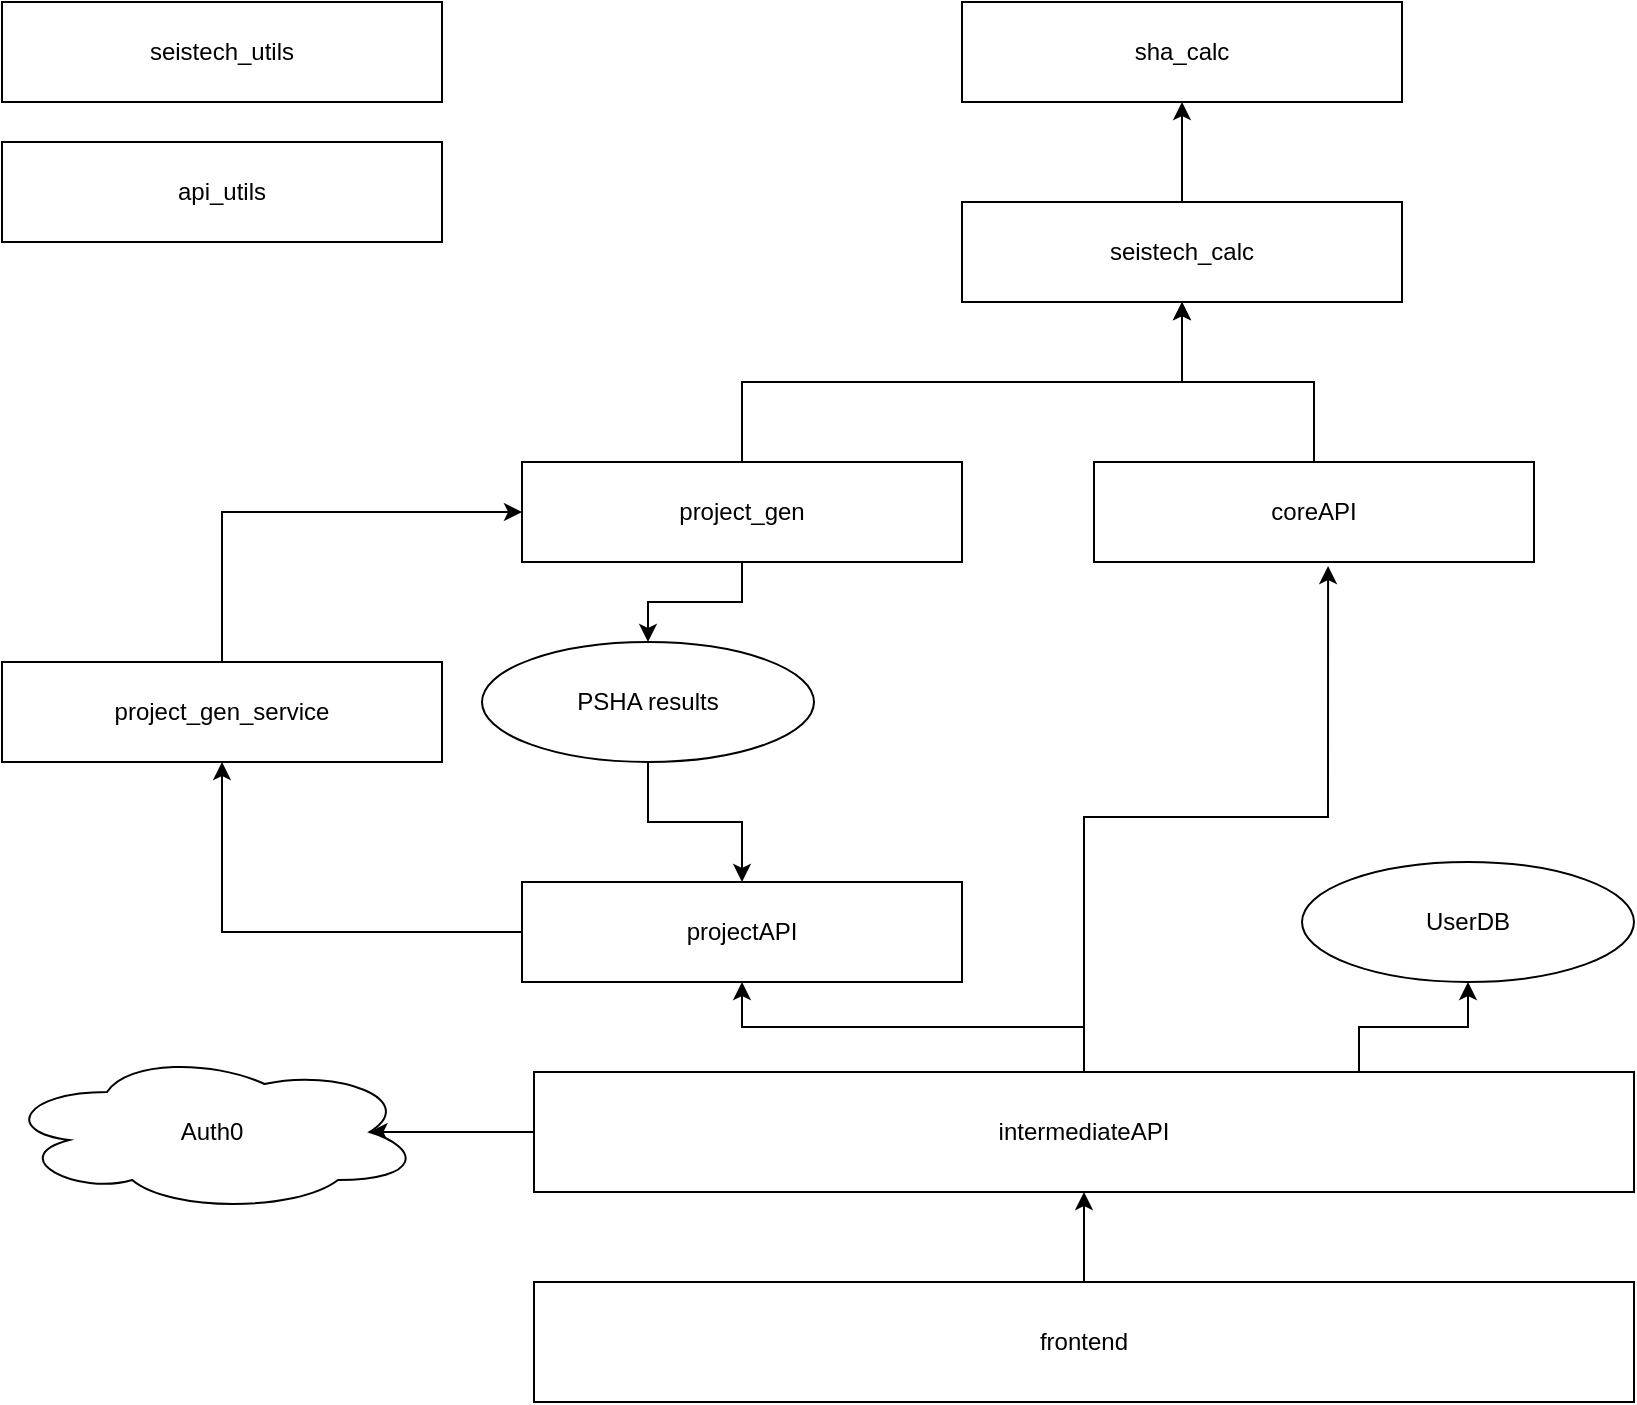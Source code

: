 <mxfile version="15.8.3" type="device"><diagram id="AZfsaexTIUS7KLk_TE5t" name="Page-1"><mxGraphModel dx="1350" dy="744" grid="1" gridSize="10" guides="1" tooltips="1" connect="1" arrows="1" fold="1" page="1" pageScale="1" pageWidth="1169" pageHeight="827" math="0" shadow="0"><root><mxCell id="0"/><mxCell id="1" parent="0"/><mxCell id="E_ZYl_9SxK4Q1TPExfaz-1" value="sha_calc" style="rounded=0;whiteSpace=wrap;html=1;" parent="1" vertex="1"><mxGeometry x="780" y="60" width="220" height="50" as="geometry"/></mxCell><mxCell id="E_ZYl_9SxK4Q1TPExfaz-12" style="edgeStyle=orthogonalEdgeStyle;rounded=0;orthogonalLoop=1;jettySize=auto;html=1;exitX=0.5;exitY=0;exitDx=0;exitDy=0;entryX=0.5;entryY=1;entryDx=0;entryDy=0;" parent="1" source="E_ZYl_9SxK4Q1TPExfaz-2" target="E_ZYl_9SxK4Q1TPExfaz-1" edge="1"><mxGeometry relative="1" as="geometry"/></mxCell><mxCell id="E_ZYl_9SxK4Q1TPExfaz-2" value="&lt;div&gt;seistech_calc&lt;/div&gt;" style="rounded=0;whiteSpace=wrap;html=1;" parent="1" vertex="1"><mxGeometry x="780" y="160" width="220" height="50" as="geometry"/></mxCell><mxCell id="E_ZYl_9SxK4Q1TPExfaz-7" style="edgeStyle=orthogonalEdgeStyle;rounded=0;orthogonalLoop=1;jettySize=auto;html=1;exitX=0.5;exitY=1;exitDx=0;exitDy=0;entryX=0.5;entryY=0;entryDx=0;entryDy=0;" parent="1" source="E_ZYl_9SxK4Q1TPExfaz-4" target="E_ZYl_9SxK4Q1TPExfaz-6" edge="1"><mxGeometry relative="1" as="geometry"/></mxCell><mxCell id="E_ZYl_9SxK4Q1TPExfaz-11" style="edgeStyle=orthogonalEdgeStyle;rounded=0;orthogonalLoop=1;jettySize=auto;html=1;exitX=0.5;exitY=0;exitDx=0;exitDy=0;entryX=0.5;entryY=1;entryDx=0;entryDy=0;" parent="1" source="E_ZYl_9SxK4Q1TPExfaz-4" target="E_ZYl_9SxK4Q1TPExfaz-2" edge="1"><mxGeometry relative="1" as="geometry"/></mxCell><mxCell id="E_ZYl_9SxK4Q1TPExfaz-4" value="&lt;div&gt;project_gen&lt;/div&gt;" style="rounded=0;whiteSpace=wrap;html=1;" parent="1" vertex="1"><mxGeometry x="560" y="290" width="220" height="50" as="geometry"/></mxCell><mxCell id="E_ZYl_9SxK4Q1TPExfaz-22" style="edgeStyle=orthogonalEdgeStyle;rounded=0;orthogonalLoop=1;jettySize=auto;html=1;exitX=0;exitY=0.5;exitDx=0;exitDy=0;entryX=0.5;entryY=1;entryDx=0;entryDy=0;" parent="1" source="E_ZYl_9SxK4Q1TPExfaz-5" target="E_ZYl_9SxK4Q1TPExfaz-21" edge="1"><mxGeometry relative="1" as="geometry"/></mxCell><mxCell id="E_ZYl_9SxK4Q1TPExfaz-5" value="&lt;div&gt;projectAPI&lt;/div&gt;" style="rounded=0;whiteSpace=wrap;html=1;" parent="1" vertex="1"><mxGeometry x="560" y="500" width="220" height="50" as="geometry"/></mxCell><mxCell id="E_ZYl_9SxK4Q1TPExfaz-8" style="edgeStyle=orthogonalEdgeStyle;rounded=0;orthogonalLoop=1;jettySize=auto;html=1;exitX=0.5;exitY=1;exitDx=0;exitDy=0;entryX=0.5;entryY=0;entryDx=0;entryDy=0;" parent="1" source="E_ZYl_9SxK4Q1TPExfaz-6" target="E_ZYl_9SxK4Q1TPExfaz-5" edge="1"><mxGeometry relative="1" as="geometry"/></mxCell><mxCell id="E_ZYl_9SxK4Q1TPExfaz-6" value="PSHA results" style="ellipse;whiteSpace=wrap;html=1;" parent="1" vertex="1"><mxGeometry x="540" y="380" width="166" height="60" as="geometry"/></mxCell><mxCell id="E_ZYl_9SxK4Q1TPExfaz-13" style="edgeStyle=orthogonalEdgeStyle;rounded=0;orthogonalLoop=1;jettySize=auto;html=1;exitX=0.5;exitY=0;exitDx=0;exitDy=0;entryX=0.5;entryY=1;entryDx=0;entryDy=0;" parent="1" source="E_ZYl_9SxK4Q1TPExfaz-9" target="E_ZYl_9SxK4Q1TPExfaz-2" edge="1"><mxGeometry relative="1" as="geometry"/></mxCell><mxCell id="E_ZYl_9SxK4Q1TPExfaz-9" value="coreAPI" style="rounded=0;whiteSpace=wrap;html=1;" parent="1" vertex="1"><mxGeometry x="846" y="290" width="220" height="50" as="geometry"/></mxCell><mxCell id="E_ZYl_9SxK4Q1TPExfaz-15" style="edgeStyle=orthogonalEdgeStyle;rounded=0;orthogonalLoop=1;jettySize=auto;html=1;exitX=0.5;exitY=0;exitDx=0;exitDy=0;" parent="1" source="E_ZYl_9SxK4Q1TPExfaz-14" target="E_ZYl_9SxK4Q1TPExfaz-5" edge="1"><mxGeometry relative="1" as="geometry"/></mxCell><mxCell id="E_ZYl_9SxK4Q1TPExfaz-16" style="edgeStyle=orthogonalEdgeStyle;rounded=0;orthogonalLoop=1;jettySize=auto;html=1;exitX=0.5;exitY=0;exitDx=0;exitDy=0;entryX=0.532;entryY=1.04;entryDx=0;entryDy=0;entryPerimeter=0;" parent="1" source="E_ZYl_9SxK4Q1TPExfaz-14" target="E_ZYl_9SxK4Q1TPExfaz-9" edge="1"><mxGeometry relative="1" as="geometry"/></mxCell><mxCell id="E_ZYl_9SxK4Q1TPExfaz-27" style="edgeStyle=orthogonalEdgeStyle;rounded=0;orthogonalLoop=1;jettySize=auto;html=1;exitX=0.75;exitY=0;exitDx=0;exitDy=0;" parent="1" source="E_ZYl_9SxK4Q1TPExfaz-14" target="E_ZYl_9SxK4Q1TPExfaz-25" edge="1"><mxGeometry relative="1" as="geometry"/></mxCell><mxCell id="E_ZYl_9SxK4Q1TPExfaz-30" style="edgeStyle=orthogonalEdgeStyle;rounded=0;orthogonalLoop=1;jettySize=auto;html=1;exitX=0;exitY=0.5;exitDx=0;exitDy=0;entryX=0.875;entryY=0.5;entryDx=0;entryDy=0;entryPerimeter=0;" parent="1" source="E_ZYl_9SxK4Q1TPExfaz-14" target="E_ZYl_9SxK4Q1TPExfaz-29" edge="1"><mxGeometry relative="1" as="geometry"/></mxCell><mxCell id="E_ZYl_9SxK4Q1TPExfaz-14" value="intermediateAPI" style="rounded=0;whiteSpace=wrap;html=1;" parent="1" vertex="1"><mxGeometry x="566" y="595" width="550" height="60" as="geometry"/></mxCell><mxCell id="E_ZYl_9SxK4Q1TPExfaz-19" style="edgeStyle=orthogonalEdgeStyle;rounded=0;orthogonalLoop=1;jettySize=auto;html=1;exitX=0.5;exitY=0;exitDx=0;exitDy=0;entryX=0.5;entryY=1;entryDx=0;entryDy=0;" parent="1" source="E_ZYl_9SxK4Q1TPExfaz-18" target="E_ZYl_9SxK4Q1TPExfaz-14" edge="1"><mxGeometry relative="1" as="geometry"/></mxCell><mxCell id="E_ZYl_9SxK4Q1TPExfaz-18" value="frontend" style="rounded=0;whiteSpace=wrap;html=1;" parent="1" vertex="1"><mxGeometry x="566" y="700" width="550" height="60" as="geometry"/></mxCell><mxCell id="E_ZYl_9SxK4Q1TPExfaz-23" style="edgeStyle=orthogonalEdgeStyle;rounded=0;orthogonalLoop=1;jettySize=auto;html=1;exitX=0.5;exitY=0;exitDx=0;exitDy=0;entryX=0;entryY=0.5;entryDx=0;entryDy=0;" parent="1" source="E_ZYl_9SxK4Q1TPExfaz-21" target="E_ZYl_9SxK4Q1TPExfaz-4" edge="1"><mxGeometry relative="1" as="geometry"/></mxCell><mxCell id="E_ZYl_9SxK4Q1TPExfaz-21" value="project_gen_service" style="rounded=0;whiteSpace=wrap;html=1;" parent="1" vertex="1"><mxGeometry x="300" y="390" width="220" height="50" as="geometry"/></mxCell><mxCell id="E_ZYl_9SxK4Q1TPExfaz-25" value="UserDB" style="ellipse;whiteSpace=wrap;html=1;" parent="1" vertex="1"><mxGeometry x="950" y="490" width="166" height="60" as="geometry"/></mxCell><mxCell id="E_ZYl_9SxK4Q1TPExfaz-29" value="Auth0" style="ellipse;shape=cloud;whiteSpace=wrap;html=1;" parent="1" vertex="1"><mxGeometry x="300" y="585" width="210" height="80" as="geometry"/></mxCell><mxCell id="E_ZYl_9SxK4Q1TPExfaz-32" value="seistech_utils" style="rounded=0;whiteSpace=wrap;html=1;" parent="1" vertex="1"><mxGeometry x="300" y="60" width="220" height="50" as="geometry"/></mxCell><mxCell id="HV5VAhM9jEboqNrSX4fC-1" value="api_utils" style="rounded=0;whiteSpace=wrap;html=1;" vertex="1" parent="1"><mxGeometry x="300" y="130" width="220" height="50" as="geometry"/></mxCell></root></mxGraphModel></diagram></mxfile>